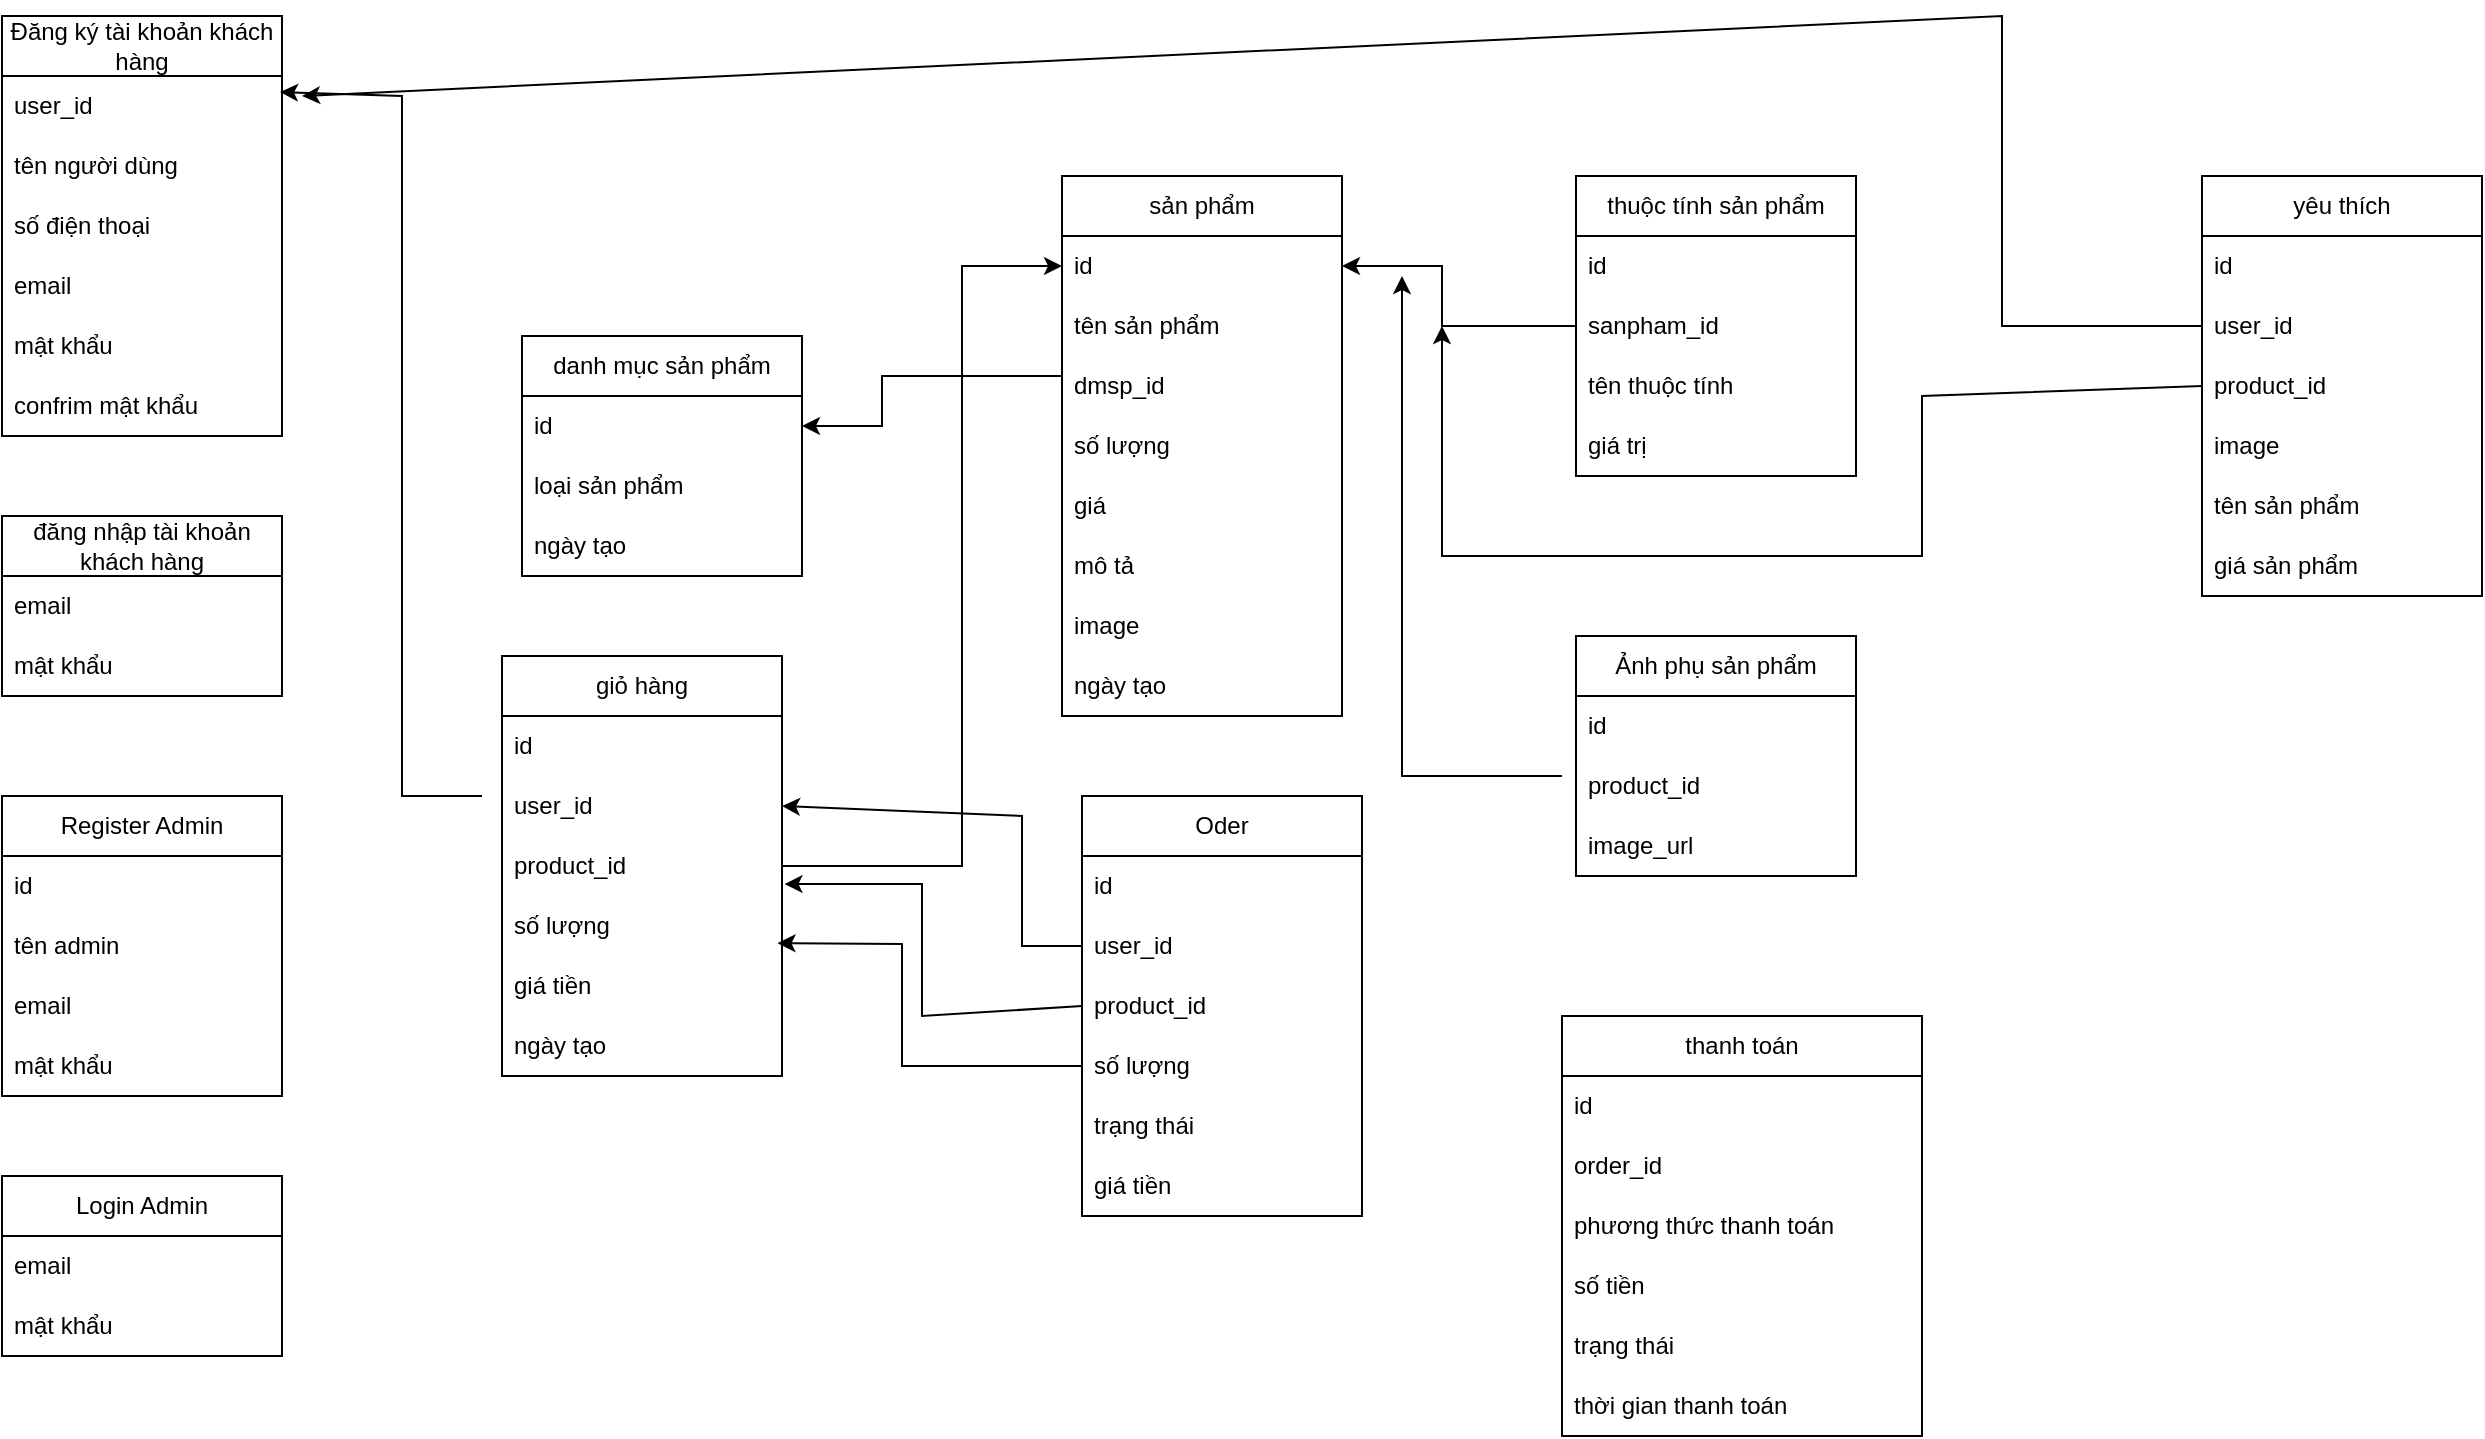 <mxfile version="28.0.6">
  <diagram name="Trang-1" id="fqbZZOyRc7Ao2n69kio_">
    <mxGraphModel dx="1254" dy="526" grid="1" gridSize="10" guides="1" tooltips="1" connect="1" arrows="1" fold="1" page="1" pageScale="1" pageWidth="827" pageHeight="1169" math="0" shadow="0">
      <root>
        <mxCell id="0" />
        <mxCell id="1" parent="0" />
        <mxCell id="_KAAuAc08GYiABBizrwC-1" value="Đăng ký tài khoản khách hàng" style="swimlane;fontStyle=0;childLayout=stackLayout;horizontal=1;startSize=30;horizontalStack=0;resizeParent=1;resizeParentMax=0;resizeLast=0;collapsible=1;marginBottom=0;whiteSpace=wrap;html=1;" parent="1" vertex="1">
          <mxGeometry x="40" y="90" width="140" height="210" as="geometry" />
        </mxCell>
        <mxCell id="_KAAuAc08GYiABBizrwC-2" value="user_id" style="text;strokeColor=none;fillColor=none;align=left;verticalAlign=middle;spacingLeft=4;spacingRight=4;overflow=hidden;points=[[0,0.5],[1,0.5]];portConstraint=eastwest;rotatable=0;whiteSpace=wrap;html=1;" parent="_KAAuAc08GYiABBizrwC-1" vertex="1">
          <mxGeometry y="30" width="140" height="30" as="geometry" />
        </mxCell>
        <mxCell id="_KAAuAc08GYiABBizrwC-48" value="tên người dùng" style="text;strokeColor=none;fillColor=none;align=left;verticalAlign=middle;spacingLeft=4;spacingRight=4;overflow=hidden;points=[[0,0.5],[1,0.5]];portConstraint=eastwest;rotatable=0;whiteSpace=wrap;html=1;" parent="_KAAuAc08GYiABBizrwC-1" vertex="1">
          <mxGeometry y="60" width="140" height="30" as="geometry" />
        </mxCell>
        <mxCell id="_KAAuAc08GYiABBizrwC-76" value="số điện thoại" style="text;strokeColor=none;fillColor=none;align=left;verticalAlign=middle;spacingLeft=4;spacingRight=4;overflow=hidden;points=[[0,0.5],[1,0.5]];portConstraint=eastwest;rotatable=0;whiteSpace=wrap;html=1;" parent="_KAAuAc08GYiABBizrwC-1" vertex="1">
          <mxGeometry y="90" width="140" height="30" as="geometry" />
        </mxCell>
        <mxCell id="_KAAuAc08GYiABBizrwC-3" value="email" style="text;strokeColor=none;fillColor=none;align=left;verticalAlign=middle;spacingLeft=4;spacingRight=4;overflow=hidden;points=[[0,0.5],[1,0.5]];portConstraint=eastwest;rotatable=0;whiteSpace=wrap;html=1;" parent="_KAAuAc08GYiABBizrwC-1" vertex="1">
          <mxGeometry y="120" width="140" height="30" as="geometry" />
        </mxCell>
        <mxCell id="_KAAuAc08GYiABBizrwC-4" value="mật khẩu" style="text;strokeColor=none;fillColor=none;align=left;verticalAlign=middle;spacingLeft=4;spacingRight=4;overflow=hidden;points=[[0,0.5],[1,0.5]];portConstraint=eastwest;rotatable=0;whiteSpace=wrap;html=1;" parent="_KAAuAc08GYiABBizrwC-1" vertex="1">
          <mxGeometry y="150" width="140" height="30" as="geometry" />
        </mxCell>
        <mxCell id="_KAAuAc08GYiABBizrwC-5" value="confrim mật khẩu" style="text;strokeColor=none;fillColor=none;align=left;verticalAlign=middle;spacingLeft=4;spacingRight=4;overflow=hidden;points=[[0,0.5],[1,0.5]];portConstraint=eastwest;rotatable=0;whiteSpace=wrap;html=1;" parent="_KAAuAc08GYiABBizrwC-1" vertex="1">
          <mxGeometry y="180" width="140" height="30" as="geometry" />
        </mxCell>
        <mxCell id="_KAAuAc08GYiABBizrwC-6" value="đăng nhập tài khoản khách hàng" style="swimlane;fontStyle=0;childLayout=stackLayout;horizontal=1;startSize=30;horizontalStack=0;resizeParent=1;resizeParentMax=0;resizeLast=0;collapsible=1;marginBottom=0;whiteSpace=wrap;html=1;" parent="1" vertex="1">
          <mxGeometry x="40" y="340" width="140" height="90" as="geometry" />
        </mxCell>
        <mxCell id="_KAAuAc08GYiABBizrwC-7" value="email" style="text;strokeColor=none;fillColor=none;align=left;verticalAlign=middle;spacingLeft=4;spacingRight=4;overflow=hidden;points=[[0,0.5],[1,0.5]];portConstraint=eastwest;rotatable=0;whiteSpace=wrap;html=1;" parent="_KAAuAc08GYiABBizrwC-6" vertex="1">
          <mxGeometry y="30" width="140" height="30" as="geometry" />
        </mxCell>
        <mxCell id="_KAAuAc08GYiABBizrwC-8" value="mật khẩu" style="text;strokeColor=none;fillColor=none;align=left;verticalAlign=middle;spacingLeft=4;spacingRight=4;overflow=hidden;points=[[0,0.5],[1,0.5]];portConstraint=eastwest;rotatable=0;whiteSpace=wrap;html=1;" parent="_KAAuAc08GYiABBizrwC-6" vertex="1">
          <mxGeometry y="60" width="140" height="30" as="geometry" />
        </mxCell>
        <mxCell id="_KAAuAc08GYiABBizrwC-10" value="Register Admin" style="swimlane;fontStyle=0;childLayout=stackLayout;horizontal=1;startSize=30;horizontalStack=0;resizeParent=1;resizeParentMax=0;resizeLast=0;collapsible=1;marginBottom=0;whiteSpace=wrap;html=1;" parent="1" vertex="1">
          <mxGeometry x="40" y="480" width="140" height="150" as="geometry" />
        </mxCell>
        <mxCell id="_KAAuAc08GYiABBizrwC-11" value="id" style="text;strokeColor=none;fillColor=none;align=left;verticalAlign=middle;spacingLeft=4;spacingRight=4;overflow=hidden;points=[[0,0.5],[1,0.5]];portConstraint=eastwest;rotatable=0;whiteSpace=wrap;html=1;" parent="_KAAuAc08GYiABBizrwC-10" vertex="1">
          <mxGeometry y="30" width="140" height="30" as="geometry" />
        </mxCell>
        <mxCell id="_KAAuAc08GYiABBizrwC-81" value="tên admin" style="text;strokeColor=none;fillColor=none;align=left;verticalAlign=middle;spacingLeft=4;spacingRight=4;overflow=hidden;points=[[0,0.5],[1,0.5]];portConstraint=eastwest;rotatable=0;whiteSpace=wrap;html=1;" parent="_KAAuAc08GYiABBizrwC-10" vertex="1">
          <mxGeometry y="60" width="140" height="30" as="geometry" />
        </mxCell>
        <mxCell id="_KAAuAc08GYiABBizrwC-14" value="email&amp;nbsp;" style="text;strokeColor=none;fillColor=none;align=left;verticalAlign=middle;spacingLeft=4;spacingRight=4;overflow=hidden;points=[[0,0.5],[1,0.5]];portConstraint=eastwest;rotatable=0;whiteSpace=wrap;html=1;" parent="_KAAuAc08GYiABBizrwC-10" vertex="1">
          <mxGeometry y="90" width="140" height="30" as="geometry" />
        </mxCell>
        <mxCell id="_KAAuAc08GYiABBizrwC-12" value="mật khẩu" style="text;strokeColor=none;fillColor=none;align=left;verticalAlign=middle;spacingLeft=4;spacingRight=4;overflow=hidden;points=[[0,0.5],[1,0.5]];portConstraint=eastwest;rotatable=0;whiteSpace=wrap;html=1;" parent="_KAAuAc08GYiABBizrwC-10" vertex="1">
          <mxGeometry y="120" width="140" height="30" as="geometry" />
        </mxCell>
        <mxCell id="_KAAuAc08GYiABBizrwC-15" value="danh mục sản phẩm" style="swimlane;fontStyle=0;childLayout=stackLayout;horizontal=1;startSize=30;horizontalStack=0;resizeParent=1;resizeParentMax=0;resizeLast=0;collapsible=1;marginBottom=0;whiteSpace=wrap;html=1;" parent="1" vertex="1">
          <mxGeometry x="300" y="250" width="140" height="120" as="geometry" />
        </mxCell>
        <mxCell id="_KAAuAc08GYiABBizrwC-17" value="id" style="text;strokeColor=none;fillColor=none;align=left;verticalAlign=middle;spacingLeft=4;spacingRight=4;overflow=hidden;points=[[0,0.5],[1,0.5]];portConstraint=eastwest;rotatable=0;whiteSpace=wrap;html=1;" parent="_KAAuAc08GYiABBizrwC-15" vertex="1">
          <mxGeometry y="30" width="140" height="30" as="geometry" />
        </mxCell>
        <mxCell id="_KAAuAc08GYiABBizrwC-18" value="loại sản phẩm" style="text;strokeColor=none;fillColor=none;align=left;verticalAlign=middle;spacingLeft=4;spacingRight=4;overflow=hidden;points=[[0,0.5],[1,0.5]];portConstraint=eastwest;rotatable=0;whiteSpace=wrap;html=1;" parent="_KAAuAc08GYiABBizrwC-15" vertex="1">
          <mxGeometry y="60" width="140" height="30" as="geometry" />
        </mxCell>
        <mxCell id="_KAAuAc08GYiABBizrwC-31" value="ngày tạo" style="text;strokeColor=none;fillColor=none;align=left;verticalAlign=middle;spacingLeft=4;spacingRight=4;overflow=hidden;points=[[0,0.5],[1,0.5]];portConstraint=eastwest;rotatable=0;whiteSpace=wrap;html=1;" parent="_KAAuAc08GYiABBizrwC-15" vertex="1">
          <mxGeometry y="90" width="140" height="30" as="geometry" />
        </mxCell>
        <mxCell id="_KAAuAc08GYiABBizrwC-22" value="sản phẩm" style="swimlane;fontStyle=0;childLayout=stackLayout;horizontal=1;startSize=30;horizontalStack=0;resizeParent=1;resizeParentMax=0;resizeLast=0;collapsible=1;marginBottom=0;whiteSpace=wrap;html=1;" parent="1" vertex="1">
          <mxGeometry x="570" y="170" width="140" height="270" as="geometry" />
        </mxCell>
        <mxCell id="_KAAuAc08GYiABBizrwC-23" value="id" style="text;strokeColor=none;fillColor=none;align=left;verticalAlign=middle;spacingLeft=4;spacingRight=4;overflow=hidden;points=[[0,0.5],[1,0.5]];portConstraint=eastwest;rotatable=0;whiteSpace=wrap;html=1;" parent="_KAAuAc08GYiABBizrwC-22" vertex="1">
          <mxGeometry y="30" width="140" height="30" as="geometry" />
        </mxCell>
        <mxCell id="_KAAuAc08GYiABBizrwC-24" value="tên sản phẩm" style="text;strokeColor=none;fillColor=none;align=left;verticalAlign=middle;spacingLeft=4;spacingRight=4;overflow=hidden;points=[[0,0.5],[1,0.5]];portConstraint=eastwest;rotatable=0;whiteSpace=wrap;html=1;" parent="_KAAuAc08GYiABBizrwC-22" vertex="1">
          <mxGeometry y="60" width="140" height="30" as="geometry" />
        </mxCell>
        <mxCell id="_KAAuAc08GYiABBizrwC-32" value="dmsp_id" style="text;strokeColor=none;fillColor=none;align=left;verticalAlign=middle;spacingLeft=4;spacingRight=4;overflow=hidden;points=[[0,0.5],[1,0.5]];portConstraint=eastwest;rotatable=0;whiteSpace=wrap;html=1;" parent="_KAAuAc08GYiABBizrwC-22" vertex="1">
          <mxGeometry y="90" width="140" height="30" as="geometry" />
        </mxCell>
        <mxCell id="_KAAuAc08GYiABBizrwC-25" value="số lượng" style="text;strokeColor=none;fillColor=none;align=left;verticalAlign=middle;spacingLeft=4;spacingRight=4;overflow=hidden;points=[[0,0.5],[1,0.5]];portConstraint=eastwest;rotatable=0;whiteSpace=wrap;html=1;" parent="_KAAuAc08GYiABBizrwC-22" vertex="1">
          <mxGeometry y="120" width="140" height="30" as="geometry" />
        </mxCell>
        <mxCell id="_KAAuAc08GYiABBizrwC-33" value="giá" style="text;strokeColor=none;fillColor=none;align=left;verticalAlign=middle;spacingLeft=4;spacingRight=4;overflow=hidden;points=[[0,0.5],[1,0.5]];portConstraint=eastwest;rotatable=0;whiteSpace=wrap;html=1;" parent="_KAAuAc08GYiABBizrwC-22" vertex="1">
          <mxGeometry y="150" width="140" height="30" as="geometry" />
        </mxCell>
        <mxCell id="_KAAuAc08GYiABBizrwC-34" value="mô tả" style="text;strokeColor=none;fillColor=none;align=left;verticalAlign=middle;spacingLeft=4;spacingRight=4;overflow=hidden;points=[[0,0.5],[1,0.5]];portConstraint=eastwest;rotatable=0;whiteSpace=wrap;html=1;" parent="_KAAuAc08GYiABBizrwC-22" vertex="1">
          <mxGeometry y="180" width="140" height="30" as="geometry" />
        </mxCell>
        <mxCell id="_KAAuAc08GYiABBizrwC-35" value="image" style="text;strokeColor=none;fillColor=none;align=left;verticalAlign=middle;spacingLeft=4;spacingRight=4;overflow=hidden;points=[[0,0.5],[1,0.5]];portConstraint=eastwest;rotatable=0;whiteSpace=wrap;html=1;" parent="_KAAuAc08GYiABBizrwC-22" vertex="1">
          <mxGeometry y="210" width="140" height="30" as="geometry" />
        </mxCell>
        <mxCell id="_KAAuAc08GYiABBizrwC-36" value="ngày tạo" style="text;strokeColor=none;fillColor=none;align=left;verticalAlign=middle;spacingLeft=4;spacingRight=4;overflow=hidden;points=[[0,0.5],[1,0.5]];portConstraint=eastwest;rotatable=0;whiteSpace=wrap;html=1;" parent="_KAAuAc08GYiABBizrwC-22" vertex="1">
          <mxGeometry y="240" width="140" height="30" as="geometry" />
        </mxCell>
        <mxCell id="_KAAuAc08GYiABBizrwC-26" value="" style="endArrow=classic;html=1;rounded=0;exitX=0;exitY=0.5;exitDx=0;exitDy=0;entryX=1;entryY=0.5;entryDx=0;entryDy=0;" parent="1" target="_KAAuAc08GYiABBizrwC-17" edge="1">
          <mxGeometry width="50" height="50" relative="1" as="geometry">
            <mxPoint x="570" y="270" as="sourcePoint" />
            <mxPoint x="440" y="350" as="targetPoint" />
            <Array as="points">
              <mxPoint x="480" y="270" />
              <mxPoint x="480" y="295" />
            </Array>
          </mxGeometry>
        </mxCell>
        <mxCell id="_KAAuAc08GYiABBizrwC-27" value="thuộc tính sản phẩm" style="swimlane;fontStyle=0;childLayout=stackLayout;horizontal=1;startSize=30;horizontalStack=0;resizeParent=1;resizeParentMax=0;resizeLast=0;collapsible=1;marginBottom=0;whiteSpace=wrap;html=1;" parent="1" vertex="1">
          <mxGeometry x="827" y="170" width="140" height="150" as="geometry" />
        </mxCell>
        <mxCell id="_KAAuAc08GYiABBizrwC-28" value="id" style="text;strokeColor=none;fillColor=none;align=left;verticalAlign=middle;spacingLeft=4;spacingRight=4;overflow=hidden;points=[[0,0.5],[1,0.5]];portConstraint=eastwest;rotatable=0;whiteSpace=wrap;html=1;" parent="_KAAuAc08GYiABBizrwC-27" vertex="1">
          <mxGeometry y="30" width="140" height="30" as="geometry" />
        </mxCell>
        <mxCell id="_KAAuAc08GYiABBizrwC-29" value="sanpham_id" style="text;strokeColor=none;fillColor=none;align=left;verticalAlign=middle;spacingLeft=4;spacingRight=4;overflow=hidden;points=[[0,0.5],[1,0.5]];portConstraint=eastwest;rotatable=0;whiteSpace=wrap;html=1;" parent="_KAAuAc08GYiABBizrwC-27" vertex="1">
          <mxGeometry y="60" width="140" height="30" as="geometry" />
        </mxCell>
        <mxCell id="_KAAuAc08GYiABBizrwC-30" value="tên thuộc tính" style="text;strokeColor=none;fillColor=none;align=left;verticalAlign=middle;spacingLeft=4;spacingRight=4;overflow=hidden;points=[[0,0.5],[1,0.5]];portConstraint=eastwest;rotatable=0;whiteSpace=wrap;html=1;" parent="_KAAuAc08GYiABBizrwC-27" vertex="1">
          <mxGeometry y="90" width="140" height="30" as="geometry" />
        </mxCell>
        <mxCell id="_KAAuAc08GYiABBizrwC-38" value="giá trị" style="text;strokeColor=none;fillColor=none;align=left;verticalAlign=middle;spacingLeft=4;spacingRight=4;overflow=hidden;points=[[0,0.5],[1,0.5]];portConstraint=eastwest;rotatable=0;whiteSpace=wrap;html=1;" parent="_KAAuAc08GYiABBizrwC-27" vertex="1">
          <mxGeometry y="120" width="140" height="30" as="geometry" />
        </mxCell>
        <mxCell id="_KAAuAc08GYiABBizrwC-37" value="" style="endArrow=classic;html=1;rounded=0;exitX=0;exitY=0.5;exitDx=0;exitDy=0;entryX=1;entryY=0.5;entryDx=0;entryDy=0;" parent="1" source="_KAAuAc08GYiABBizrwC-29" target="_KAAuAc08GYiABBizrwC-23" edge="1">
          <mxGeometry width="50" height="50" relative="1" as="geometry">
            <mxPoint x="720" y="250" as="sourcePoint" />
            <mxPoint x="770" y="200" as="targetPoint" />
            <Array as="points">
              <mxPoint x="760" y="245" />
              <mxPoint x="760" y="215" />
            </Array>
          </mxGeometry>
        </mxCell>
        <mxCell id="_KAAuAc08GYiABBizrwC-39" value="giỏ hàng" style="swimlane;fontStyle=0;childLayout=stackLayout;horizontal=1;startSize=30;horizontalStack=0;resizeParent=1;resizeParentMax=0;resizeLast=0;collapsible=1;marginBottom=0;whiteSpace=wrap;html=1;" parent="1" vertex="1">
          <mxGeometry x="290" y="410" width="140" height="210" as="geometry" />
        </mxCell>
        <mxCell id="_KAAuAc08GYiABBizrwC-40" value="id" style="text;strokeColor=none;fillColor=none;align=left;verticalAlign=middle;spacingLeft=4;spacingRight=4;overflow=hidden;points=[[0,0.5],[1,0.5]];portConstraint=eastwest;rotatable=0;whiteSpace=wrap;html=1;" parent="_KAAuAc08GYiABBizrwC-39" vertex="1">
          <mxGeometry y="30" width="140" height="30" as="geometry" />
        </mxCell>
        <mxCell id="_KAAuAc08GYiABBizrwC-41" value="user_id" style="text;strokeColor=none;fillColor=none;align=left;verticalAlign=middle;spacingLeft=4;spacingRight=4;overflow=hidden;points=[[0,0.5],[1,0.5]];portConstraint=eastwest;rotatable=0;whiteSpace=wrap;html=1;" parent="_KAAuAc08GYiABBizrwC-39" vertex="1">
          <mxGeometry y="60" width="140" height="30" as="geometry" />
        </mxCell>
        <mxCell id="_KAAuAc08GYiABBizrwC-42" value="product_id" style="text;strokeColor=none;fillColor=none;align=left;verticalAlign=middle;spacingLeft=4;spacingRight=4;overflow=hidden;points=[[0,0.5],[1,0.5]];portConstraint=eastwest;rotatable=0;whiteSpace=wrap;html=1;" parent="_KAAuAc08GYiABBizrwC-39" vertex="1">
          <mxGeometry y="90" width="140" height="30" as="geometry" />
        </mxCell>
        <mxCell id="_KAAuAc08GYiABBizrwC-43" value="số lượng" style="text;strokeColor=none;fillColor=none;align=left;verticalAlign=middle;spacingLeft=4;spacingRight=4;overflow=hidden;points=[[0,0.5],[1,0.5]];portConstraint=eastwest;rotatable=0;whiteSpace=wrap;html=1;" parent="_KAAuAc08GYiABBizrwC-39" vertex="1">
          <mxGeometry y="120" width="140" height="30" as="geometry" />
        </mxCell>
        <mxCell id="_KAAuAc08GYiABBizrwC-44" value="giá tiền" style="text;strokeColor=none;fillColor=none;align=left;verticalAlign=middle;spacingLeft=4;spacingRight=4;overflow=hidden;points=[[0,0.5],[1,0.5]];portConstraint=eastwest;rotatable=0;whiteSpace=wrap;html=1;" parent="_KAAuAc08GYiABBizrwC-39" vertex="1">
          <mxGeometry y="150" width="140" height="30" as="geometry" />
        </mxCell>
        <mxCell id="_KAAuAc08GYiABBizrwC-45" value="ngày tạo" style="text;strokeColor=none;fillColor=none;align=left;verticalAlign=middle;spacingLeft=4;spacingRight=4;overflow=hidden;points=[[0,0.5],[1,0.5]];portConstraint=eastwest;rotatable=0;whiteSpace=wrap;html=1;" parent="_KAAuAc08GYiABBizrwC-39" vertex="1">
          <mxGeometry y="180" width="140" height="30" as="geometry" />
        </mxCell>
        <mxCell id="_KAAuAc08GYiABBizrwC-46" value="" style="endArrow=classic;html=1;rounded=0;exitX=1;exitY=0.5;exitDx=0;exitDy=0;entryX=0;entryY=0.5;entryDx=0;entryDy=0;" parent="1" source="_KAAuAc08GYiABBizrwC-42" target="_KAAuAc08GYiABBizrwC-23" edge="1">
          <mxGeometry width="50" height="50" relative="1" as="geometry">
            <mxPoint x="450" y="460" as="sourcePoint" />
            <mxPoint x="520" y="210" as="targetPoint" />
            <Array as="points">
              <mxPoint x="520" y="515" />
              <mxPoint x="520" y="455" />
              <mxPoint x="520" y="215" />
            </Array>
          </mxGeometry>
        </mxCell>
        <mxCell id="_KAAuAc08GYiABBizrwC-47" value="" style="endArrow=classic;html=1;rounded=0;entryX=0.993;entryY=0.267;entryDx=0;entryDy=0;entryPerimeter=0;" parent="1" target="_KAAuAc08GYiABBizrwC-2" edge="1">
          <mxGeometry width="50" height="50" relative="1" as="geometry">
            <mxPoint x="280" y="480" as="sourcePoint" />
            <mxPoint x="310" y="140" as="targetPoint" />
            <Array as="points">
              <mxPoint x="240" y="480" />
              <mxPoint x="240" y="130" />
            </Array>
          </mxGeometry>
        </mxCell>
        <mxCell id="_KAAuAc08GYiABBizrwC-50" value="Oder" style="swimlane;fontStyle=0;childLayout=stackLayout;horizontal=1;startSize=30;horizontalStack=0;resizeParent=1;resizeParentMax=0;resizeLast=0;collapsible=1;marginBottom=0;whiteSpace=wrap;html=1;" parent="1" vertex="1">
          <mxGeometry x="580" y="480" width="140" height="210" as="geometry" />
        </mxCell>
        <mxCell id="_KAAuAc08GYiABBizrwC-51" value="id" style="text;strokeColor=none;fillColor=none;align=left;verticalAlign=middle;spacingLeft=4;spacingRight=4;overflow=hidden;points=[[0,0.5],[1,0.5]];portConstraint=eastwest;rotatable=0;whiteSpace=wrap;html=1;" parent="_KAAuAc08GYiABBizrwC-50" vertex="1">
          <mxGeometry y="30" width="140" height="30" as="geometry" />
        </mxCell>
        <mxCell id="_KAAuAc08GYiABBizrwC-52" value="user_id" style="text;strokeColor=none;fillColor=none;align=left;verticalAlign=middle;spacingLeft=4;spacingRight=4;overflow=hidden;points=[[0,0.5],[1,0.5]];portConstraint=eastwest;rotatable=0;whiteSpace=wrap;html=1;" parent="_KAAuAc08GYiABBizrwC-50" vertex="1">
          <mxGeometry y="60" width="140" height="30" as="geometry" />
        </mxCell>
        <mxCell id="_KAAuAc08GYiABBizrwC-53" value="product_id" style="text;strokeColor=none;fillColor=none;align=left;verticalAlign=middle;spacingLeft=4;spacingRight=4;overflow=hidden;points=[[0,0.5],[1,0.5]];portConstraint=eastwest;rotatable=0;whiteSpace=wrap;html=1;" parent="_KAAuAc08GYiABBizrwC-50" vertex="1">
          <mxGeometry y="90" width="140" height="30" as="geometry" />
        </mxCell>
        <mxCell id="_KAAuAc08GYiABBizrwC-55" value="số lượng" style="text;strokeColor=none;fillColor=none;align=left;verticalAlign=middle;spacingLeft=4;spacingRight=4;overflow=hidden;points=[[0,0.5],[1,0.5]];portConstraint=eastwest;rotatable=0;whiteSpace=wrap;html=1;" parent="_KAAuAc08GYiABBizrwC-50" vertex="1">
          <mxGeometry y="120" width="140" height="30" as="geometry" />
        </mxCell>
        <mxCell id="_KAAuAc08GYiABBizrwC-56" value="trạng thái" style="text;strokeColor=none;fillColor=none;align=left;verticalAlign=middle;spacingLeft=4;spacingRight=4;overflow=hidden;points=[[0,0.5],[1,0.5]];portConstraint=eastwest;rotatable=0;whiteSpace=wrap;html=1;" parent="_KAAuAc08GYiABBizrwC-50" vertex="1">
          <mxGeometry y="150" width="140" height="30" as="geometry" />
        </mxCell>
        <mxCell id="_KAAuAc08GYiABBizrwC-54" value="giá tiền" style="text;strokeColor=none;fillColor=none;align=left;verticalAlign=middle;spacingLeft=4;spacingRight=4;overflow=hidden;points=[[0,0.5],[1,0.5]];portConstraint=eastwest;rotatable=0;whiteSpace=wrap;html=1;" parent="_KAAuAc08GYiABBizrwC-50" vertex="1">
          <mxGeometry y="180" width="140" height="30" as="geometry" />
        </mxCell>
        <mxCell id="_KAAuAc08GYiABBizrwC-57" value="" style="endArrow=classic;html=1;rounded=0;exitX=0;exitY=0.5;exitDx=0;exitDy=0;entryX=1;entryY=0.5;entryDx=0;entryDy=0;" parent="1" source="_KAAuAc08GYiABBizrwC-52" target="_KAAuAc08GYiABBizrwC-41" edge="1">
          <mxGeometry width="50" height="50" relative="1" as="geometry">
            <mxPoint x="500" y="580" as="sourcePoint" />
            <mxPoint x="550" y="530" as="targetPoint" />
            <Array as="points">
              <mxPoint x="550" y="555" />
              <mxPoint x="550" y="490" />
            </Array>
          </mxGeometry>
        </mxCell>
        <mxCell id="_KAAuAc08GYiABBizrwC-58" value="" style="endArrow=classic;html=1;rounded=0;exitX=0;exitY=0.5;exitDx=0;exitDy=0;entryX=1.009;entryY=0.801;entryDx=0;entryDy=0;entryPerimeter=0;" parent="1" source="_KAAuAc08GYiABBizrwC-53" target="_KAAuAc08GYiABBizrwC-42" edge="1">
          <mxGeometry width="50" height="50" relative="1" as="geometry">
            <mxPoint x="480" y="620" as="sourcePoint" />
            <mxPoint x="530" y="570" as="targetPoint" />
            <Array as="points">
              <mxPoint x="500" y="590" />
              <mxPoint x="500" y="524" />
            </Array>
          </mxGeometry>
        </mxCell>
        <mxCell id="_KAAuAc08GYiABBizrwC-60" value="" style="endArrow=classic;html=1;rounded=0;exitX=0;exitY=0.5;exitDx=0;exitDy=0;entryX=0.984;entryY=0.787;entryDx=0;entryDy=0;entryPerimeter=0;" parent="1" source="_KAAuAc08GYiABBizrwC-55" target="_KAAuAc08GYiABBizrwC-43" edge="1">
          <mxGeometry width="50" height="50" relative="1" as="geometry">
            <mxPoint x="520" y="630" as="sourcePoint" />
            <mxPoint x="570" y="580" as="targetPoint" />
            <Array as="points">
              <mxPoint x="490" y="615" />
              <mxPoint x="490" y="554" />
            </Array>
          </mxGeometry>
        </mxCell>
        <mxCell id="_KAAuAc08GYiABBizrwC-61" value="yêu thích" style="swimlane;fontStyle=0;childLayout=stackLayout;horizontal=1;startSize=30;horizontalStack=0;resizeParent=1;resizeParentMax=0;resizeLast=0;collapsible=1;marginBottom=0;whiteSpace=wrap;html=1;" parent="1" vertex="1">
          <mxGeometry x="1140" y="170" width="140" height="210" as="geometry" />
        </mxCell>
        <mxCell id="_KAAuAc08GYiABBizrwC-62" value="id" style="text;strokeColor=none;fillColor=none;align=left;verticalAlign=middle;spacingLeft=4;spacingRight=4;overflow=hidden;points=[[0,0.5],[1,0.5]];portConstraint=eastwest;rotatable=0;whiteSpace=wrap;html=1;" parent="_KAAuAc08GYiABBizrwC-61" vertex="1">
          <mxGeometry y="30" width="140" height="30" as="geometry" />
        </mxCell>
        <mxCell id="_KAAuAc08GYiABBizrwC-63" value="user_id" style="text;strokeColor=none;fillColor=none;align=left;verticalAlign=middle;spacingLeft=4;spacingRight=4;overflow=hidden;points=[[0,0.5],[1,0.5]];portConstraint=eastwest;rotatable=0;whiteSpace=wrap;html=1;" parent="_KAAuAc08GYiABBizrwC-61" vertex="1">
          <mxGeometry y="60" width="140" height="30" as="geometry" />
        </mxCell>
        <mxCell id="_KAAuAc08GYiABBizrwC-64" value="product_id" style="text;strokeColor=none;fillColor=none;align=left;verticalAlign=middle;spacingLeft=4;spacingRight=4;overflow=hidden;points=[[0,0.5],[1,0.5]];portConstraint=eastwest;rotatable=0;whiteSpace=wrap;html=1;" parent="_KAAuAc08GYiABBizrwC-61" vertex="1">
          <mxGeometry y="90" width="140" height="30" as="geometry" />
        </mxCell>
        <mxCell id="_KAAuAc08GYiABBizrwC-66" value="image" style="text;strokeColor=none;fillColor=none;align=left;verticalAlign=middle;spacingLeft=4;spacingRight=4;overflow=hidden;points=[[0,0.5],[1,0.5]];portConstraint=eastwest;rotatable=0;whiteSpace=wrap;html=1;" parent="_KAAuAc08GYiABBizrwC-61" vertex="1">
          <mxGeometry y="120" width="140" height="30" as="geometry" />
        </mxCell>
        <mxCell id="ZRyHarODM-kAbE8HNubk-1" value="tên sản phẩm" style="text;strokeColor=none;fillColor=none;align=left;verticalAlign=middle;spacingLeft=4;spacingRight=4;overflow=hidden;points=[[0,0.5],[1,0.5]];portConstraint=eastwest;rotatable=0;whiteSpace=wrap;html=1;" vertex="1" parent="_KAAuAc08GYiABBizrwC-61">
          <mxGeometry y="150" width="140" height="30" as="geometry" />
        </mxCell>
        <mxCell id="ZRyHarODM-kAbE8HNubk-2" value="giá sản phẩm" style="text;strokeColor=none;fillColor=none;align=left;verticalAlign=middle;spacingLeft=4;spacingRight=4;overflow=hidden;points=[[0,0.5],[1,0.5]];portConstraint=eastwest;rotatable=0;whiteSpace=wrap;html=1;" vertex="1" parent="_KAAuAc08GYiABBizrwC-61">
          <mxGeometry y="180" width="140" height="30" as="geometry" />
        </mxCell>
        <mxCell id="_KAAuAc08GYiABBizrwC-67" value="" style="endArrow=classic;html=1;rounded=0;exitX=0;exitY=0.5;exitDx=0;exitDy=0;" parent="1" source="_KAAuAc08GYiABBizrwC-63" edge="1">
          <mxGeometry width="50" height="50" relative="1" as="geometry">
            <mxPoint x="760" y="140" as="sourcePoint" />
            <mxPoint x="190" y="130" as="targetPoint" />
            <Array as="points">
              <mxPoint x="1040" y="245" />
              <mxPoint x="1040" y="90" />
            </Array>
          </mxGeometry>
        </mxCell>
        <mxCell id="_KAAuAc08GYiABBizrwC-68" value="" style="endArrow=classic;html=1;rounded=0;exitX=0;exitY=0.5;exitDx=0;exitDy=0;" parent="1" source="_KAAuAc08GYiABBizrwC-64" edge="1">
          <mxGeometry width="50" height="50" relative="1" as="geometry">
            <mxPoint x="1060" y="390" as="sourcePoint" />
            <mxPoint x="760" y="245" as="targetPoint" />
            <Array as="points">
              <mxPoint x="1000" y="280" />
              <mxPoint x="1000" y="360" />
              <mxPoint x="760" y="360" />
              <mxPoint x="760" y="290" />
            </Array>
          </mxGeometry>
        </mxCell>
        <mxCell id="_KAAuAc08GYiABBizrwC-69" value="thanh toán" style="swimlane;fontStyle=0;childLayout=stackLayout;horizontal=1;startSize=30;horizontalStack=0;resizeParent=1;resizeParentMax=0;resizeLast=0;collapsible=1;marginBottom=0;whiteSpace=wrap;html=1;" parent="1" vertex="1">
          <mxGeometry x="820" y="590" width="180" height="210" as="geometry" />
        </mxCell>
        <mxCell id="_KAAuAc08GYiABBizrwC-70" value="id" style="text;strokeColor=none;fillColor=none;align=left;verticalAlign=middle;spacingLeft=4;spacingRight=4;overflow=hidden;points=[[0,0.5],[1,0.5]];portConstraint=eastwest;rotatable=0;whiteSpace=wrap;html=1;" parent="_KAAuAc08GYiABBizrwC-69" vertex="1">
          <mxGeometry y="30" width="180" height="30" as="geometry" />
        </mxCell>
        <mxCell id="_KAAuAc08GYiABBizrwC-71" value="order_id" style="text;strokeColor=none;fillColor=none;align=left;verticalAlign=middle;spacingLeft=4;spacingRight=4;overflow=hidden;points=[[0,0.5],[1,0.5]];portConstraint=eastwest;rotatable=0;whiteSpace=wrap;html=1;" parent="_KAAuAc08GYiABBizrwC-69" vertex="1">
          <mxGeometry y="60" width="180" height="30" as="geometry" />
        </mxCell>
        <mxCell id="_KAAuAc08GYiABBizrwC-72" value="phương thức thanh toán" style="text;strokeColor=none;fillColor=none;align=left;verticalAlign=middle;spacingLeft=4;spacingRight=4;overflow=hidden;points=[[0,0.5],[1,0.5]];portConstraint=eastwest;rotatable=0;whiteSpace=wrap;html=1;" parent="_KAAuAc08GYiABBizrwC-69" vertex="1">
          <mxGeometry y="90" width="180" height="30" as="geometry" />
        </mxCell>
        <mxCell id="_KAAuAc08GYiABBizrwC-73" value="số tiền" style="text;strokeColor=none;fillColor=none;align=left;verticalAlign=middle;spacingLeft=4;spacingRight=4;overflow=hidden;points=[[0,0.5],[1,0.5]];portConstraint=eastwest;rotatable=0;whiteSpace=wrap;html=1;" parent="_KAAuAc08GYiABBizrwC-69" vertex="1">
          <mxGeometry y="120" width="180" height="30" as="geometry" />
        </mxCell>
        <mxCell id="_KAAuAc08GYiABBizrwC-74" value="trạng thái" style="text;strokeColor=none;fillColor=none;align=left;verticalAlign=middle;spacingLeft=4;spacingRight=4;overflow=hidden;points=[[0,0.5],[1,0.5]];portConstraint=eastwest;rotatable=0;whiteSpace=wrap;html=1;" parent="_KAAuAc08GYiABBizrwC-69" vertex="1">
          <mxGeometry y="150" width="180" height="30" as="geometry" />
        </mxCell>
        <mxCell id="_KAAuAc08GYiABBizrwC-75" value="thời gian thanh toán" style="text;strokeColor=none;fillColor=none;align=left;verticalAlign=middle;spacingLeft=4;spacingRight=4;overflow=hidden;points=[[0,0.5],[1,0.5]];portConstraint=eastwest;rotatable=0;whiteSpace=wrap;html=1;" parent="_KAAuAc08GYiABBizrwC-69" vertex="1">
          <mxGeometry y="180" width="180" height="30" as="geometry" />
        </mxCell>
        <mxCell id="_KAAuAc08GYiABBizrwC-82" value="Login Admin" style="swimlane;fontStyle=0;childLayout=stackLayout;horizontal=1;startSize=30;horizontalStack=0;resizeParent=1;resizeParentMax=0;resizeLast=0;collapsible=1;marginBottom=0;whiteSpace=wrap;html=1;" parent="1" vertex="1">
          <mxGeometry x="40" y="670" width="140" height="90" as="geometry" />
        </mxCell>
        <mxCell id="_KAAuAc08GYiABBizrwC-83" value="email" style="text;strokeColor=none;fillColor=none;align=left;verticalAlign=middle;spacingLeft=4;spacingRight=4;overflow=hidden;points=[[0,0.5],[1,0.5]];portConstraint=eastwest;rotatable=0;whiteSpace=wrap;html=1;" parent="_KAAuAc08GYiABBizrwC-82" vertex="1">
          <mxGeometry y="30" width="140" height="30" as="geometry" />
        </mxCell>
        <mxCell id="_KAAuAc08GYiABBizrwC-84" value="mật khẩu" style="text;strokeColor=none;fillColor=none;align=left;verticalAlign=middle;spacingLeft=4;spacingRight=4;overflow=hidden;points=[[0,0.5],[1,0.5]];portConstraint=eastwest;rotatable=0;whiteSpace=wrap;html=1;" parent="_KAAuAc08GYiABBizrwC-82" vertex="1">
          <mxGeometry y="60" width="140" height="30" as="geometry" />
        </mxCell>
        <mxCell id="ZRyHarODM-kAbE8HNubk-4" value="Ảnh phụ sản phẩm" style="swimlane;fontStyle=0;childLayout=stackLayout;horizontal=1;startSize=30;horizontalStack=0;resizeParent=1;resizeParentMax=0;resizeLast=0;collapsible=1;marginBottom=0;whiteSpace=wrap;html=1;" vertex="1" parent="1">
          <mxGeometry x="827" y="400" width="140" height="120" as="geometry" />
        </mxCell>
        <mxCell id="ZRyHarODM-kAbE8HNubk-5" value="id" style="text;strokeColor=none;fillColor=none;align=left;verticalAlign=middle;spacingLeft=4;spacingRight=4;overflow=hidden;points=[[0,0.5],[1,0.5]];portConstraint=eastwest;rotatable=0;whiteSpace=wrap;html=1;" vertex="1" parent="ZRyHarODM-kAbE8HNubk-4">
          <mxGeometry y="30" width="140" height="30" as="geometry" />
        </mxCell>
        <mxCell id="ZRyHarODM-kAbE8HNubk-6" value="product_id" style="text;strokeColor=none;fillColor=none;align=left;verticalAlign=middle;spacingLeft=4;spacingRight=4;overflow=hidden;points=[[0,0.5],[1,0.5]];portConstraint=eastwest;rotatable=0;whiteSpace=wrap;html=1;" vertex="1" parent="ZRyHarODM-kAbE8HNubk-4">
          <mxGeometry y="60" width="140" height="30" as="geometry" />
        </mxCell>
        <mxCell id="ZRyHarODM-kAbE8HNubk-7" value="image_url" style="text;strokeColor=none;fillColor=none;align=left;verticalAlign=middle;spacingLeft=4;spacingRight=4;overflow=hidden;points=[[0,0.5],[1,0.5]];portConstraint=eastwest;rotatable=0;whiteSpace=wrap;html=1;" vertex="1" parent="ZRyHarODM-kAbE8HNubk-4">
          <mxGeometry y="90" width="140" height="30" as="geometry" />
        </mxCell>
        <mxCell id="ZRyHarODM-kAbE8HNubk-8" value="" style="endArrow=classic;html=1;rounded=0;" edge="1" parent="1">
          <mxGeometry width="50" height="50" relative="1" as="geometry">
            <mxPoint x="820" y="470" as="sourcePoint" />
            <mxPoint x="740" y="220" as="targetPoint" />
            <Array as="points">
              <mxPoint x="740" y="470" />
            </Array>
          </mxGeometry>
        </mxCell>
      </root>
    </mxGraphModel>
  </diagram>
</mxfile>
